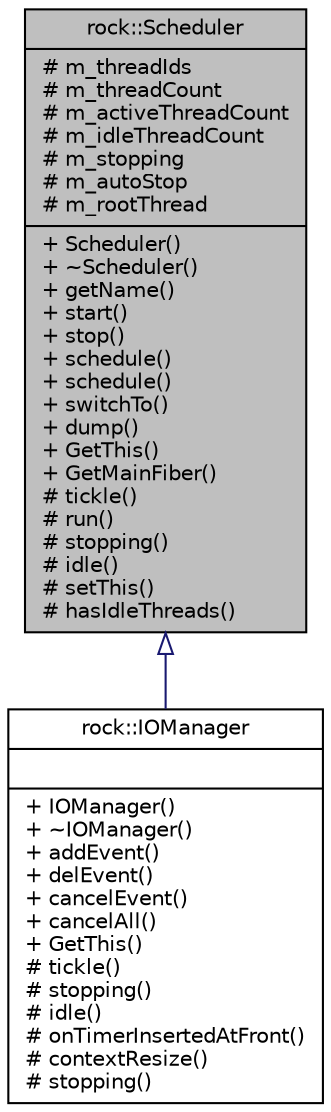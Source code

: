digraph "rock::Scheduler"
{
 // LATEX_PDF_SIZE
  edge [fontname="Helvetica",fontsize="10",labelfontname="Helvetica",labelfontsize="10"];
  node [fontname="Helvetica",fontsize="10",shape=record];
  Node1 [label="{rock::Scheduler\n|# m_threadIds\l# m_threadCount\l# m_activeThreadCount\l# m_idleThreadCount\l# m_stopping\l# m_autoStop\l# m_rootThread\l|+ Scheduler()\l+ ~Scheduler()\l+ getName()\l+ start()\l+ stop()\l+ schedule()\l+ schedule()\l+ switchTo()\l+ dump()\l+ GetThis()\l+ GetMainFiber()\l# tickle()\l# run()\l# stopping()\l# idle()\l# setThis()\l# hasIdleThreads()\l}",height=0.2,width=0.4,color="black", fillcolor="grey75", style="filled", fontcolor="black",tooltip="协程调度器"];
  Node1 -> Node2 [dir="back",color="midnightblue",fontsize="10",style="solid",arrowtail="onormal",fontname="Helvetica"];
  Node2 [label="{rock::IOManager\n||+ IOManager()\l+ ~IOManager()\l+ addEvent()\l+ delEvent()\l+ cancelEvent()\l+ cancelAll()\l+ GetThis()\l# tickle()\l# stopping()\l# idle()\l# onTimerInsertedAtFront()\l# contextResize()\l# stopping()\l}",height=0.2,width=0.4,color="black", fillcolor="white", style="filled",URL="$classrock_1_1IOManager.html",tooltip="基于Epoll的IO协程调度器"];
}

